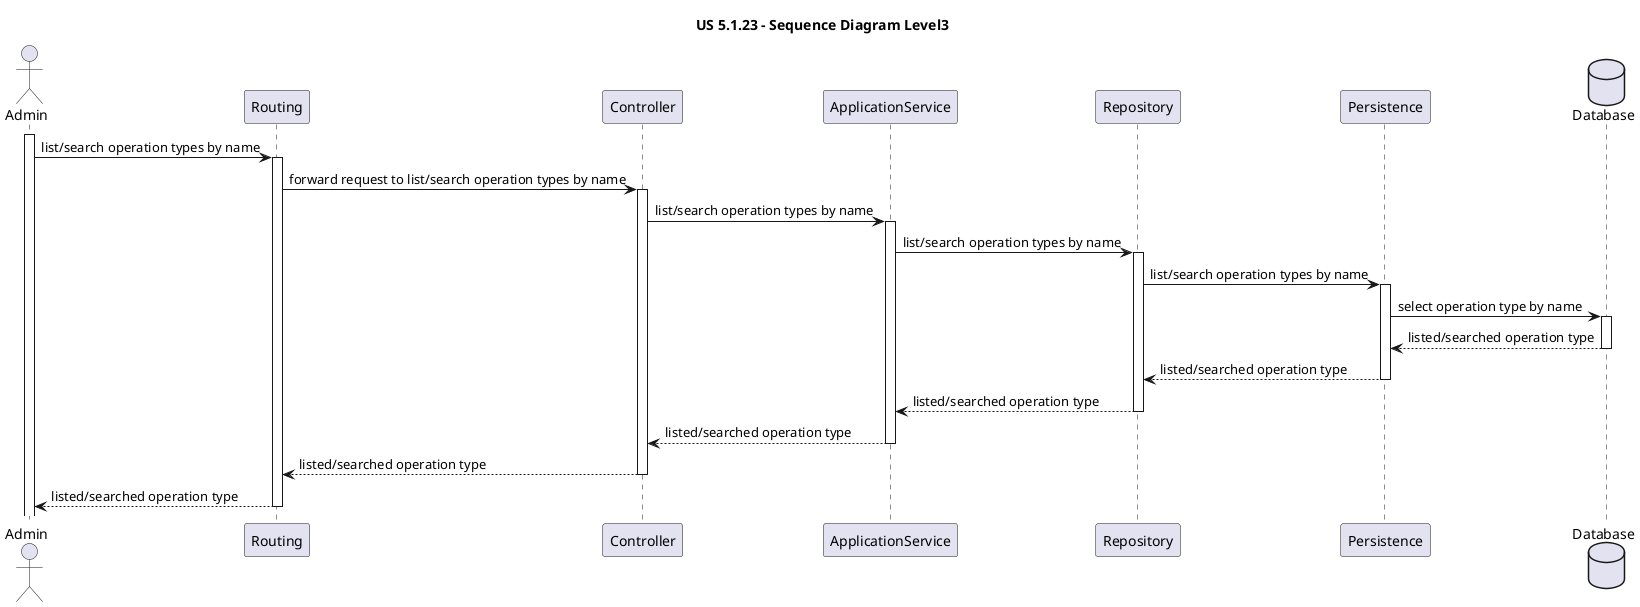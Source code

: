 ﻿@startuml
'https://plantuml.com/sequence-diagram

title US 5.1.23 - Sequence Diagram Level3

actor Admin
participant Routing
participant Controller
participant ApplicationService
participant Repository
participant Persistence
database Database

activate Admin
Admin -> Routing : list/search operation types by name
activate Routing

Routing -> Controller : forward request to list/search operation types by name
activate Controller

Controller -> ApplicationService : list/search operation types by name
activate ApplicationService

ApplicationService -> Repository : list/search operation types by name
activate Repository

Repository -> Persistence : list/search operation types by name
activate Persistence

Persistence -> Database : select operation type by name
activate Database

Database --> Persistence :listed/searched operation type
deactivate Database

Persistence --> Repository : listed/searched operation type
deactivate Persistence

Repository --> ApplicationService : listed/searched operation type
deactivate Repository

ApplicationService --> Controller : listed/searched operation type
deactivate ApplicationService

Controller --> Routing : listed/searched operation type
deactivate Controller

Routing --> Admin : listed/searched operation type
deactivate Routing
@enduml